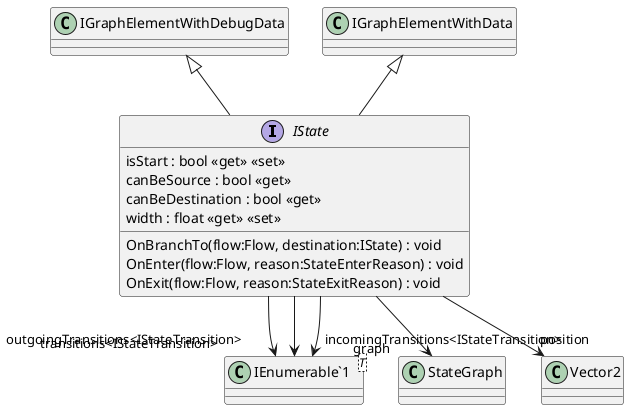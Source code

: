 @startuml
interface IState {
    isStart : bool <<get>> <<set>>
    canBeSource : bool <<get>>
    canBeDestination : bool <<get>>
    OnBranchTo(flow:Flow, destination:IState) : void
    OnEnter(flow:Flow, reason:StateEnterReason) : void
    OnExit(flow:Flow, reason:StateExitReason) : void
    width : float <<get>> <<set>>
}
class "IEnumerable`1"<T> {
}
IGraphElementWithDebugData <|-- IState
IGraphElementWithData <|-- IState
IState --> "graph" StateGraph
IState --> "outgoingTransitions<IStateTransition>" "IEnumerable`1"
IState --> "incomingTransitions<IStateTransition>" "IEnumerable`1"
IState --> "transitions<IStateTransition>" "IEnumerable`1"
IState --> "position" Vector2
@enduml
